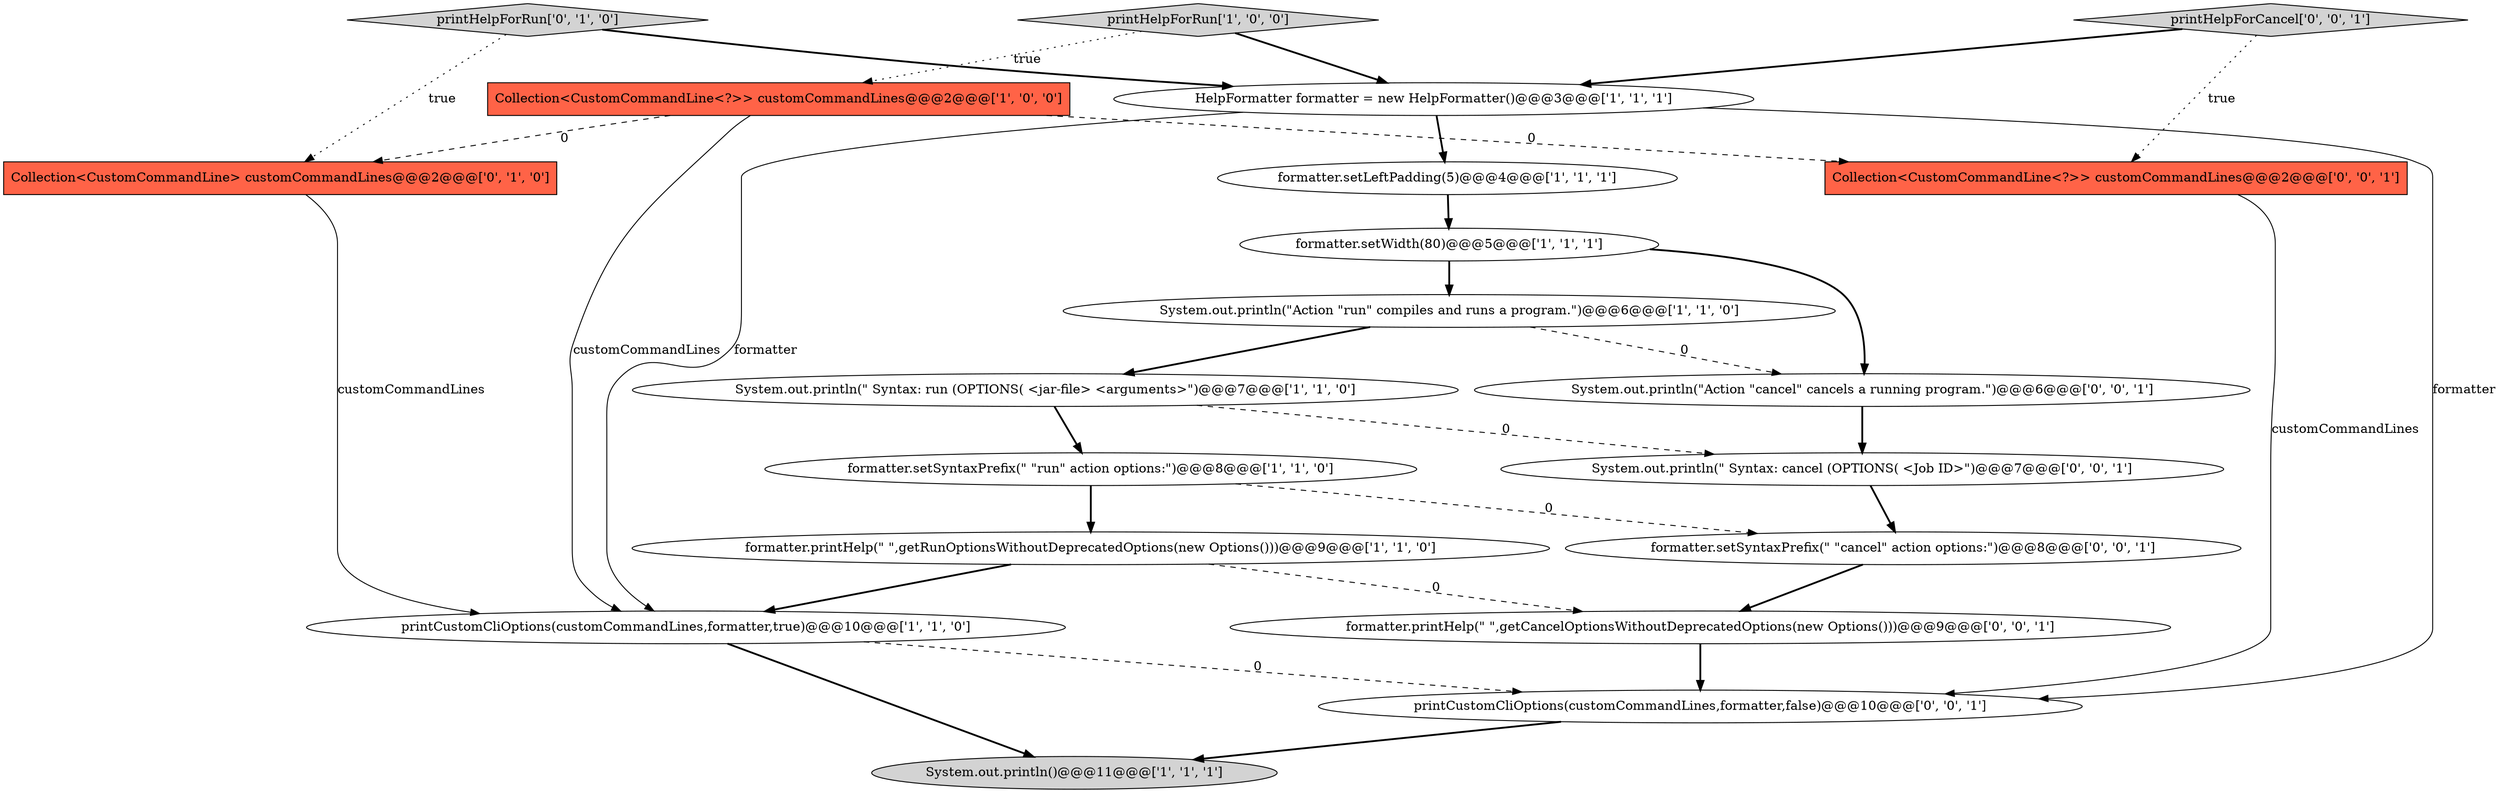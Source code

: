 digraph {
1 [style = filled, label = "Collection<CustomCommandLine<?>> customCommandLines@@@2@@@['1', '0', '0']", fillcolor = tomato, shape = box image = "AAA1AAABBB1BBB"];
7 [style = filled, label = "formatter.setWidth(80)@@@5@@@['1', '1', '1']", fillcolor = white, shape = ellipse image = "AAA0AAABBB1BBB"];
2 [style = filled, label = "System.out.println(\"Action \"run\" compiles and runs a program.\")@@@6@@@['1', '1', '0']", fillcolor = white, shape = ellipse image = "AAA0AAABBB1BBB"];
9 [style = filled, label = "printHelpForRun['1', '0', '0']", fillcolor = lightgray, shape = diamond image = "AAA0AAABBB1BBB"];
15 [style = filled, label = "System.out.println(\" Syntax: cancel (OPTIONS( <Job ID>\")@@@7@@@['0', '0', '1']", fillcolor = white, shape = ellipse image = "AAA0AAABBB3BBB"];
16 [style = filled, label = "printCustomCliOptions(customCommandLines,formatter,false)@@@10@@@['0', '0', '1']", fillcolor = white, shape = ellipse image = "AAA0AAABBB3BBB"];
3 [style = filled, label = "formatter.setSyntaxPrefix(\" \"run\" action options:\")@@@8@@@['1', '1', '0']", fillcolor = white, shape = ellipse image = "AAA0AAABBB1BBB"];
18 [style = filled, label = "System.out.println(\"Action \"cancel\" cancels a running program.\")@@@6@@@['0', '0', '1']", fillcolor = white, shape = ellipse image = "AAA0AAABBB3BBB"];
17 [style = filled, label = "printHelpForCancel['0', '0', '1']", fillcolor = lightgray, shape = diamond image = "AAA0AAABBB3BBB"];
6 [style = filled, label = "formatter.setLeftPadding(5)@@@4@@@['1', '1', '1']", fillcolor = white, shape = ellipse image = "AAA0AAABBB1BBB"];
19 [style = filled, label = "formatter.setSyntaxPrefix(\" \"cancel\" action options:\")@@@8@@@['0', '0', '1']", fillcolor = white, shape = ellipse image = "AAA0AAABBB3BBB"];
8 [style = filled, label = "System.out.println(\" Syntax: run (OPTIONS( <jar-file> <arguments>\")@@@7@@@['1', '1', '0']", fillcolor = white, shape = ellipse image = "AAA0AAABBB1BBB"];
10 [style = filled, label = "formatter.printHelp(\" \",getRunOptionsWithoutDeprecatedOptions(new Options()))@@@9@@@['1', '1', '0']", fillcolor = white, shape = ellipse image = "AAA0AAABBB1BBB"];
13 [style = filled, label = "formatter.printHelp(\" \",getCancelOptionsWithoutDeprecatedOptions(new Options()))@@@9@@@['0', '0', '1']", fillcolor = white, shape = ellipse image = "AAA0AAABBB3BBB"];
14 [style = filled, label = "Collection<CustomCommandLine<?>> customCommandLines@@@2@@@['0', '0', '1']", fillcolor = tomato, shape = box image = "AAA0AAABBB3BBB"];
12 [style = filled, label = "Collection<CustomCommandLine> customCommandLines@@@2@@@['0', '1', '0']", fillcolor = tomato, shape = box image = "AAA1AAABBB2BBB"];
11 [style = filled, label = "printHelpForRun['0', '1', '0']", fillcolor = lightgray, shape = diamond image = "AAA0AAABBB2BBB"];
4 [style = filled, label = "HelpFormatter formatter = new HelpFormatter()@@@3@@@['1', '1', '1']", fillcolor = white, shape = ellipse image = "AAA0AAABBB1BBB"];
0 [style = filled, label = "System.out.println()@@@11@@@['1', '1', '1']", fillcolor = lightgray, shape = ellipse image = "AAA0AAABBB1BBB"];
5 [style = filled, label = "printCustomCliOptions(customCommandLines,formatter,true)@@@10@@@['1', '1', '0']", fillcolor = white, shape = ellipse image = "AAA0AAABBB1BBB"];
4->16 [style = solid, label="formatter"];
16->0 [style = bold, label=""];
1->14 [style = dashed, label="0"];
14->16 [style = solid, label="customCommandLines"];
4->6 [style = bold, label=""];
4->5 [style = solid, label="formatter"];
9->4 [style = bold, label=""];
8->15 [style = dashed, label="0"];
11->4 [style = bold, label=""];
8->3 [style = bold, label=""];
18->15 [style = bold, label=""];
11->12 [style = dotted, label="true"];
17->14 [style = dotted, label="true"];
10->13 [style = dashed, label="0"];
15->19 [style = bold, label=""];
13->16 [style = bold, label=""];
12->5 [style = solid, label="customCommandLines"];
3->19 [style = dashed, label="0"];
5->16 [style = dashed, label="0"];
3->10 [style = bold, label=""];
1->12 [style = dashed, label="0"];
1->5 [style = solid, label="customCommandLines"];
10->5 [style = bold, label=""];
19->13 [style = bold, label=""];
5->0 [style = bold, label=""];
7->2 [style = bold, label=""];
9->1 [style = dotted, label="true"];
2->18 [style = dashed, label="0"];
7->18 [style = bold, label=""];
6->7 [style = bold, label=""];
17->4 [style = bold, label=""];
2->8 [style = bold, label=""];
}
